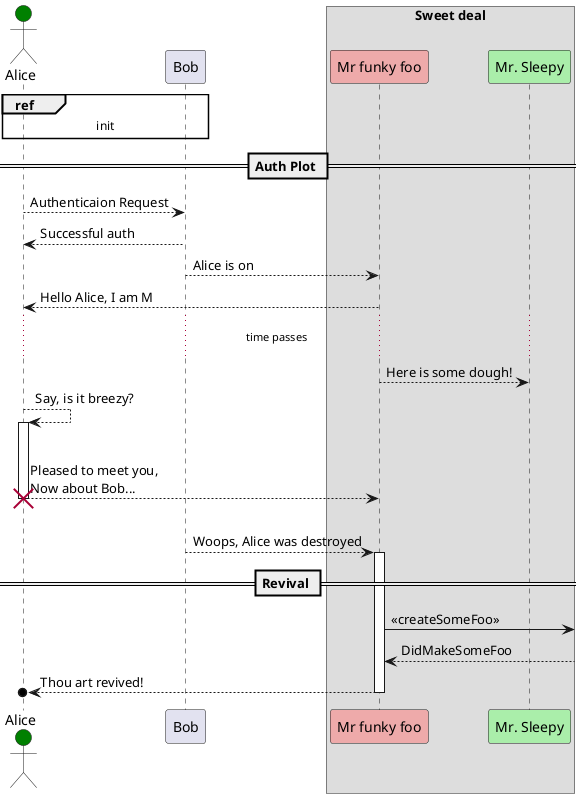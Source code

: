 @startuml

actor Alice #green

' a comment this is

participant Bob
box "Sweet deal"
participant "Mr funky foo" as M #EAA
participant "Mr. Sleepy" as S #AEA
end box

ref over Alice, Bob: init

== Auth Plot ==
Alice --> Bob: Authenticaion Request
Bob   --> Alice: Successful auth
Bob   --> M: Alice is on
M     --> Alice: Hello Alice, I am M
...time passes...
M --> S: Here is some dough!
Alice --> Alice: Say, is it breezy?
activate Alice
||22||
Alice --> M: Pleased to meet you,\nNow about Bob...
||22||
destroy Alice
Bob --> M: Woops, Alice was destroyed
deactivate Bob
== Revival ==
activate M
M ->]: << createSomeFoo >>
M <--]: DidMakeSomeFoo
M -->o Alice: Thou art revived! 
deactivate M

@enduml

